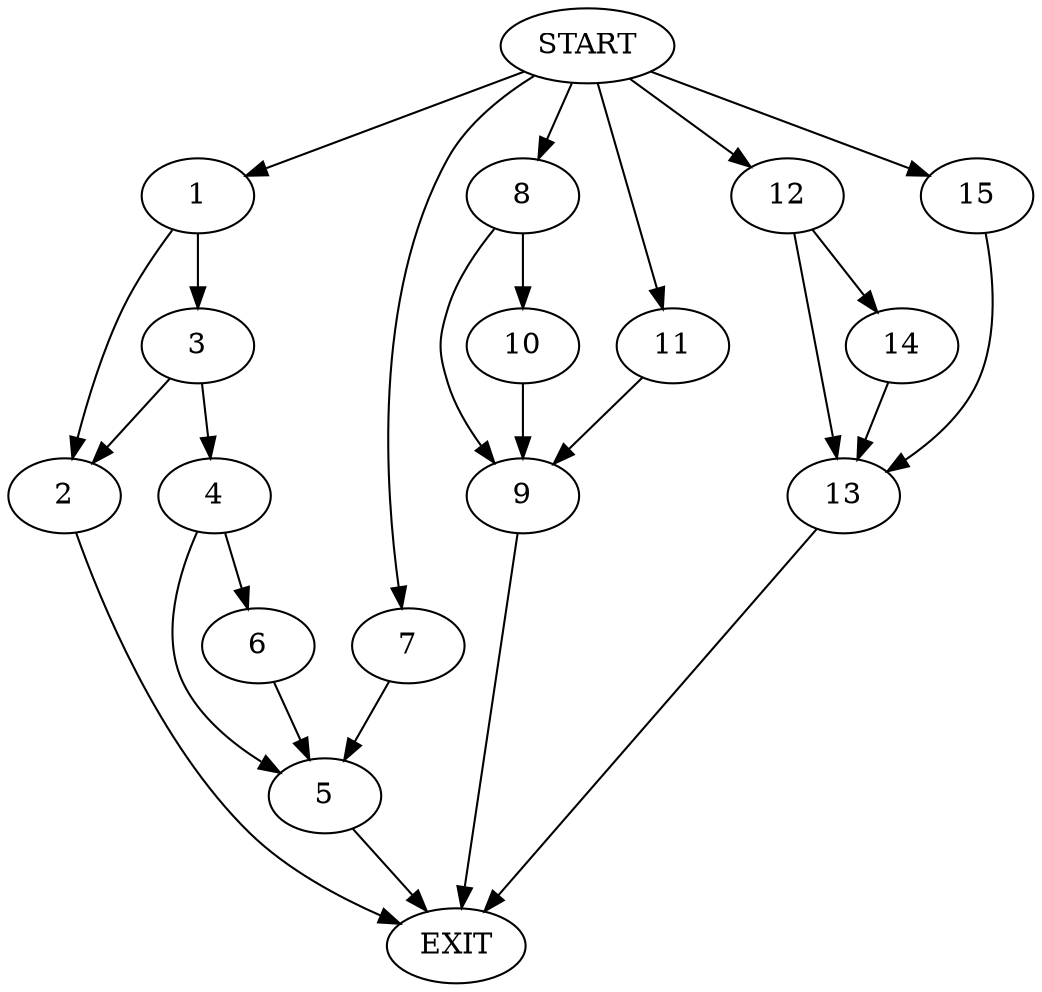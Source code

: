 digraph {
0 [label="START"]
16 [label="EXIT"]
0 -> 1
1 -> 2
1 -> 3
2 -> 16
3 -> 4
3 -> 2
4 -> 5
4 -> 6
5 -> 16
6 -> 5
0 -> 7
7 -> 5
0 -> 8
8 -> 9
8 -> 10
9 -> 16
10 -> 9
0 -> 11
11 -> 9
0 -> 12
12 -> 13
12 -> 14
13 -> 16
14 -> 13
0 -> 15
15 -> 13
}
